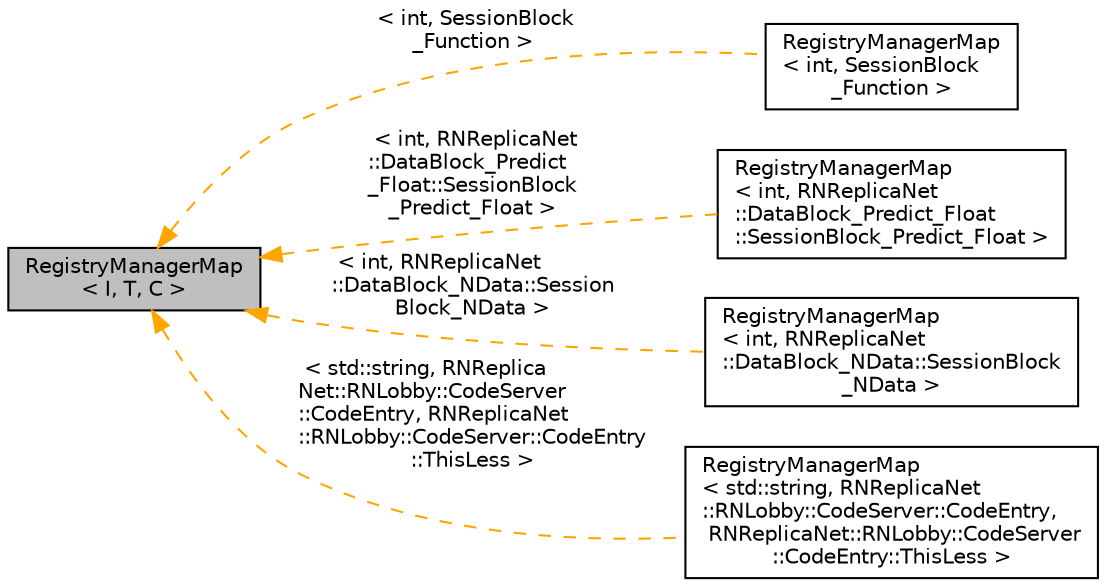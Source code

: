 digraph "RegistryManagerMap&lt; I, T, C &gt;"
{
  edge [fontname="Helvetica",fontsize="10",labelfontname="Helvetica",labelfontsize="10"];
  node [fontname="Helvetica",fontsize="10",shape=record];
  rankdir="LR";
  Node1 [label="RegistryManagerMap\l\< I, T, C \>",height=0.2,width=0.4,color="black", fillcolor="grey75", style="filled" fontcolor="black"];
  Node1 -> Node2 [dir="back",color="orange",fontsize="10",style="dashed",label=" \< int, SessionBlock\l_Function \>" ,fontname="Helvetica"];
  Node2 [label="RegistryManagerMap\l\< int, SessionBlock\l_Function \>",height=0.2,width=0.4,color="black", fillcolor="white", style="filled",URL="$classRNReplicaNet_1_1RegistryManagerMap.html"];
  Node1 -> Node3 [dir="back",color="orange",fontsize="10",style="dashed",label=" \< int, RNReplicaNet\l::DataBlock_Predict\l_Float::SessionBlock\l_Predict_Float \>" ,fontname="Helvetica"];
  Node3 [label="RegistryManagerMap\l\< int, RNReplicaNet\l::DataBlock_Predict_Float\l::SessionBlock_Predict_Float \>",height=0.2,width=0.4,color="black", fillcolor="white", style="filled",URL="$classRNReplicaNet_1_1RegistryManagerMap.html"];
  Node1 -> Node4 [dir="back",color="orange",fontsize="10",style="dashed",label=" \< int, RNReplicaNet\l::DataBlock_NData::Session\lBlock_NData \>" ,fontname="Helvetica"];
  Node4 [label="RegistryManagerMap\l\< int, RNReplicaNet\l::DataBlock_NData::SessionBlock\l_NData \>",height=0.2,width=0.4,color="black", fillcolor="white", style="filled",URL="$classRNReplicaNet_1_1RegistryManagerMap.html"];
  Node1 -> Node5 [dir="back",color="orange",fontsize="10",style="dashed",label=" \< std::string, RNReplica\lNet::RNLobby::CodeServer\l::CodeEntry, RNReplicaNet\l::RNLobby::CodeServer::CodeEntry\l::ThisLess \>" ,fontname="Helvetica"];
  Node5 [label="RegistryManagerMap\l\< std::string, RNReplicaNet\l::RNLobby::CodeServer::CodeEntry,\l RNReplicaNet::RNLobby::CodeServer\l::CodeEntry::ThisLess \>",height=0.2,width=0.4,color="black", fillcolor="white", style="filled",URL="$classRNReplicaNet_1_1RegistryManagerMap.html"];
}
